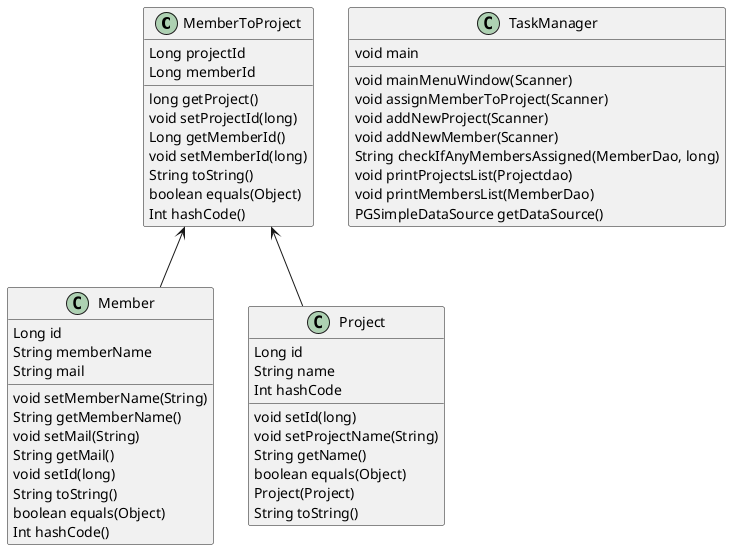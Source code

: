 @startuml
MemberToProject <-- Member
MemberToProject <-- Project

class Member {
Long id
String memberName
String mail
void setMemberName(String)
String getMemberName()
void setMail(String)
String getMail()
void setId(long)
String toString()
boolean equals(Object)
Int hashCode()
}

class MemberToProject {
Long projectId
Long memberId
long getProject()
void setProjectId(long)
Long getMemberId()
void setMemberId(long)
String toString()
boolean equals(Object)
Int hashCode()
}

class Project {
Long id
String name
void setId(long)
void setProjectName(String)
String getName()
boolean equals(Object)
Project(Project)
Int hashCode
String toString()
}

class TaskManager {
void main
void mainMenuWindow(Scanner)
void assignMemberToProject(Scanner)
void addNewProject(Scanner)
void addNewMember(Scanner)
String checkIfAnyMembersAssigned(MemberDao, long)
void printProjectsList(Projectdao)
void printMembersList(MemberDao)
PGSimpleDataSource getDataSource()
}
@enduml
